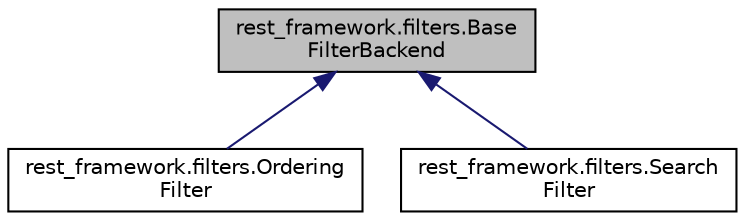 digraph "rest_framework.filters.BaseFilterBackend"
{
 // LATEX_PDF_SIZE
  edge [fontname="Helvetica",fontsize="10",labelfontname="Helvetica",labelfontsize="10"];
  node [fontname="Helvetica",fontsize="10",shape=record];
  Node1 [label="rest_framework.filters.Base\lFilterBackend",height=0.2,width=0.4,color="black", fillcolor="grey75", style="filled", fontcolor="black",tooltip=" "];
  Node1 -> Node2 [dir="back",color="midnightblue",fontsize="10",style="solid"];
  Node2 [label="rest_framework.filters.Ordering\lFilter",height=0.2,width=0.4,color="black", fillcolor="white", style="filled",URL="$classrest__framework_1_1filters_1_1_ordering_filter.html",tooltip=" "];
  Node1 -> Node3 [dir="back",color="midnightblue",fontsize="10",style="solid"];
  Node3 [label="rest_framework.filters.Search\lFilter",height=0.2,width=0.4,color="black", fillcolor="white", style="filled",URL="$classrest__framework_1_1filters_1_1_search_filter.html",tooltip=" "];
}
